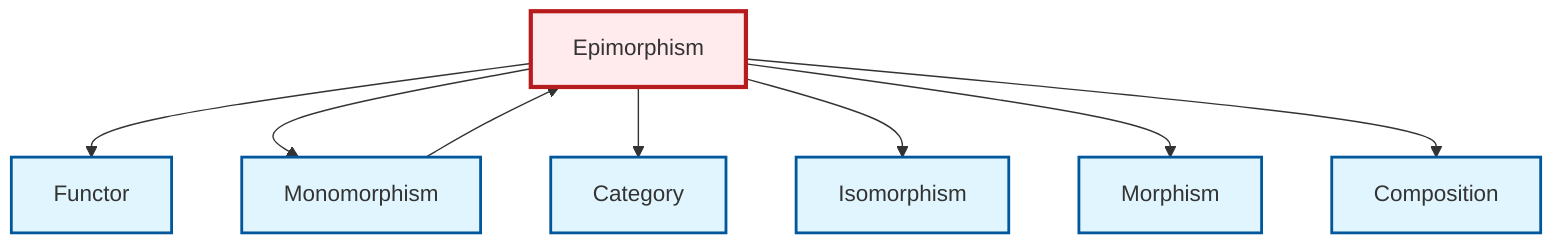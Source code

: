 graph TD
    classDef definition fill:#e1f5fe,stroke:#01579b,stroke-width:2px
    classDef theorem fill:#f3e5f5,stroke:#4a148c,stroke-width:2px
    classDef axiom fill:#fff3e0,stroke:#e65100,stroke-width:2px
    classDef example fill:#e8f5e9,stroke:#1b5e20,stroke-width:2px
    classDef current fill:#ffebee,stroke:#b71c1c,stroke-width:3px
    def-category["Category"]:::definition
    def-morphism["Morphism"]:::definition
    def-epimorphism["Epimorphism"]:::definition
    def-monomorphism["Monomorphism"]:::definition
    def-composition["Composition"]:::definition
    def-isomorphism["Isomorphism"]:::definition
    def-functor["Functor"]:::definition
    def-epimorphism --> def-functor
    def-epimorphism --> def-monomorphism
    def-epimorphism --> def-category
    def-epimorphism --> def-isomorphism
    def-epimorphism --> def-morphism
    def-monomorphism --> def-epimorphism
    def-epimorphism --> def-composition
    class def-epimorphism current